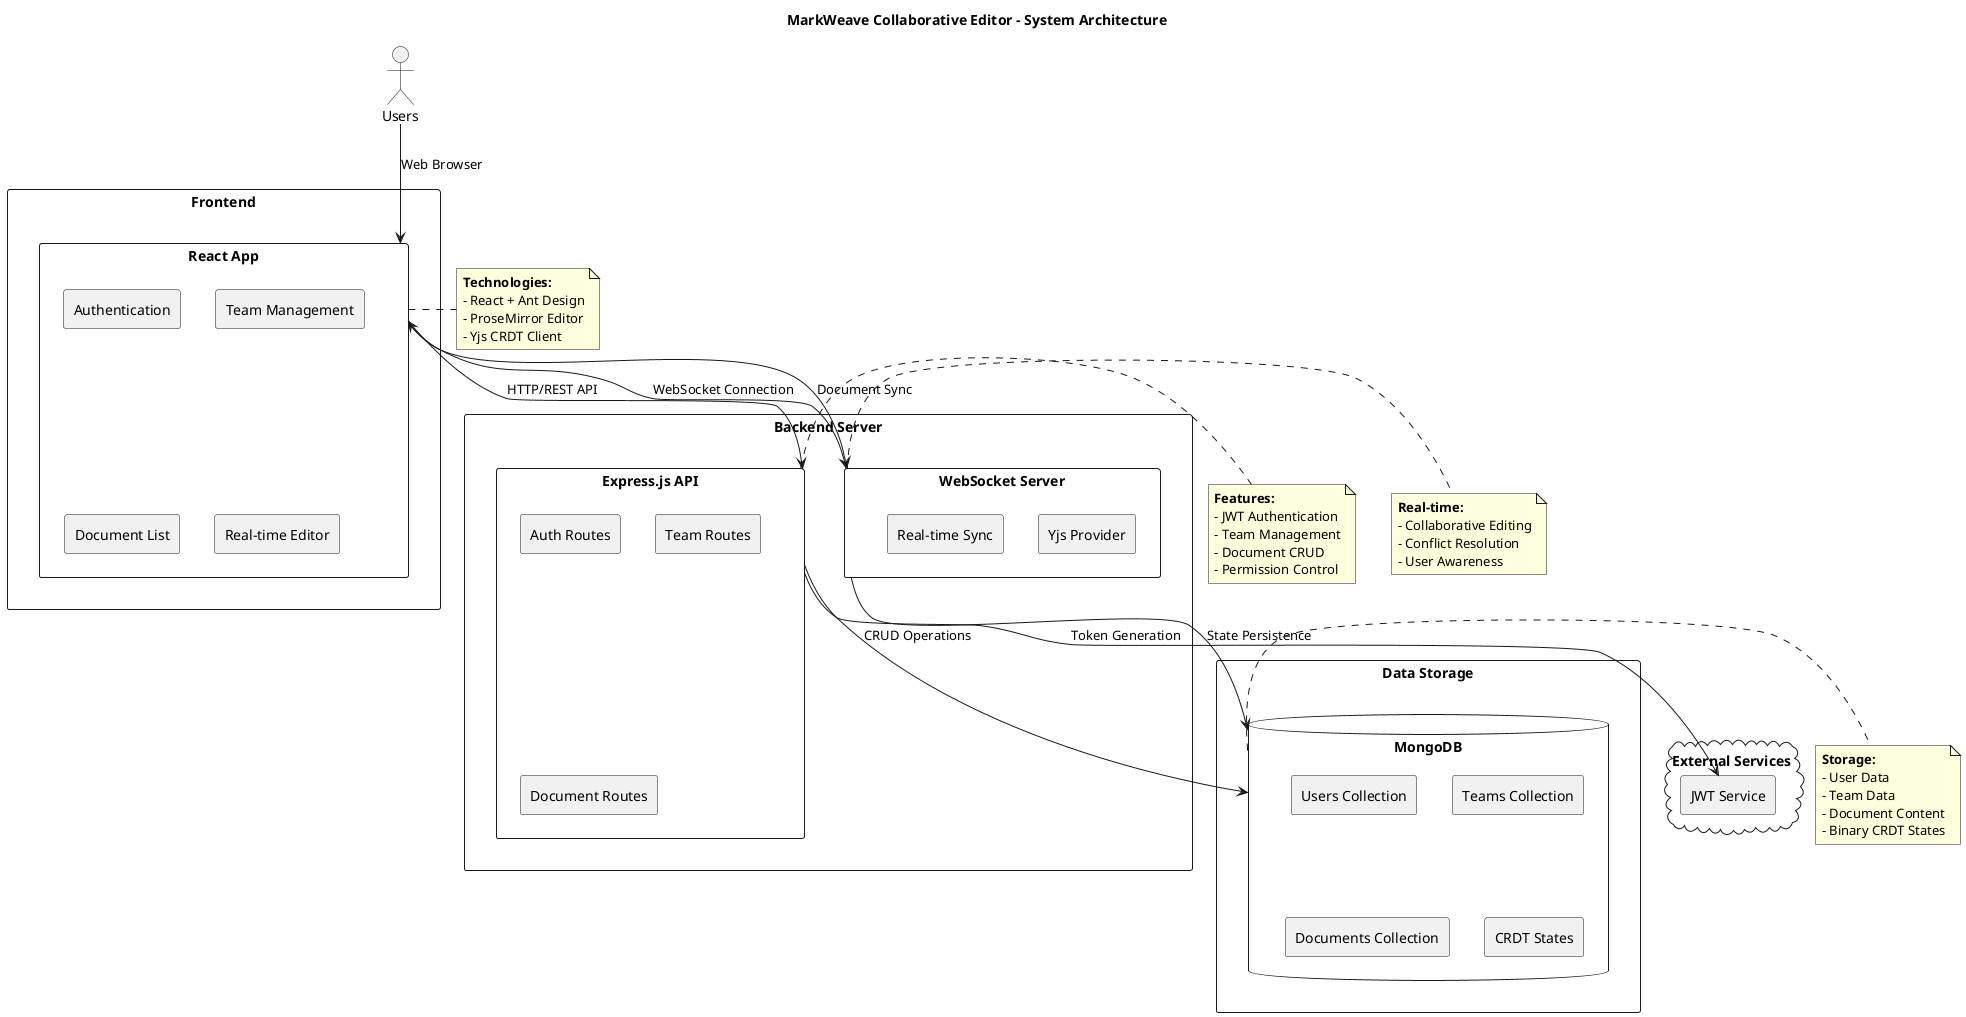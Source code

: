 @startuml
skinparam componentStyle rectangle
skinparam packageStyle rectangle

title MarkWeave Collaborative Editor - System Architecture

actor "Users" as users

package "Frontend" {
  component "React App" as frontend {
    [Authentication]
    [Team Management]
    [Document List]
    [Real-time Editor]
  }
}

package "Backend Server" {
  component "Express.js API" as api {
    [Auth Routes]
    [Team Routes]
    [Document Routes]
  }

  component "WebSocket Server" as ws {
    [Yjs Provider]
    [Real-time Sync]
  }
}

package "Data Storage" {
  database "MongoDB" as db {
    [Users Collection]
    [Teams Collection]
    [Documents Collection]
    [CRDT States]
  }
}

cloud "External Services" {
  component "JWT Service" as jwt
}

' User interactions
users --> frontend : "Web Browser"

' Frontend to Backend
frontend --> api : "HTTP/REST API"
frontend --> ws : "WebSocket Connection"

' Backend to Database
api --> db : "CRUD Operations"
ws --> db : "State Persistence"

' External services
api --> jwt : "Token Generation"

' Real-time collaboration flow
frontend <--> ws : "Document Sync"

note right of frontend
  **Technologies:**
  - React + Ant Design
  - ProseMirror Editor
  - Yjs CRDT Client
end note

note right of api
  **Features:**
  - JWT Authentication
  - Team Management
  - Document CRUD
  - Permission Control
end note

note right of ws
  **Real-time:**
  - Collaborative Editing
  - Conflict Resolution
  - User Awareness
end note

note right of db
  **Storage:**
  - User Data
  - Team Data
  - Document Content
  - Binary CRDT States
end note

@enduml